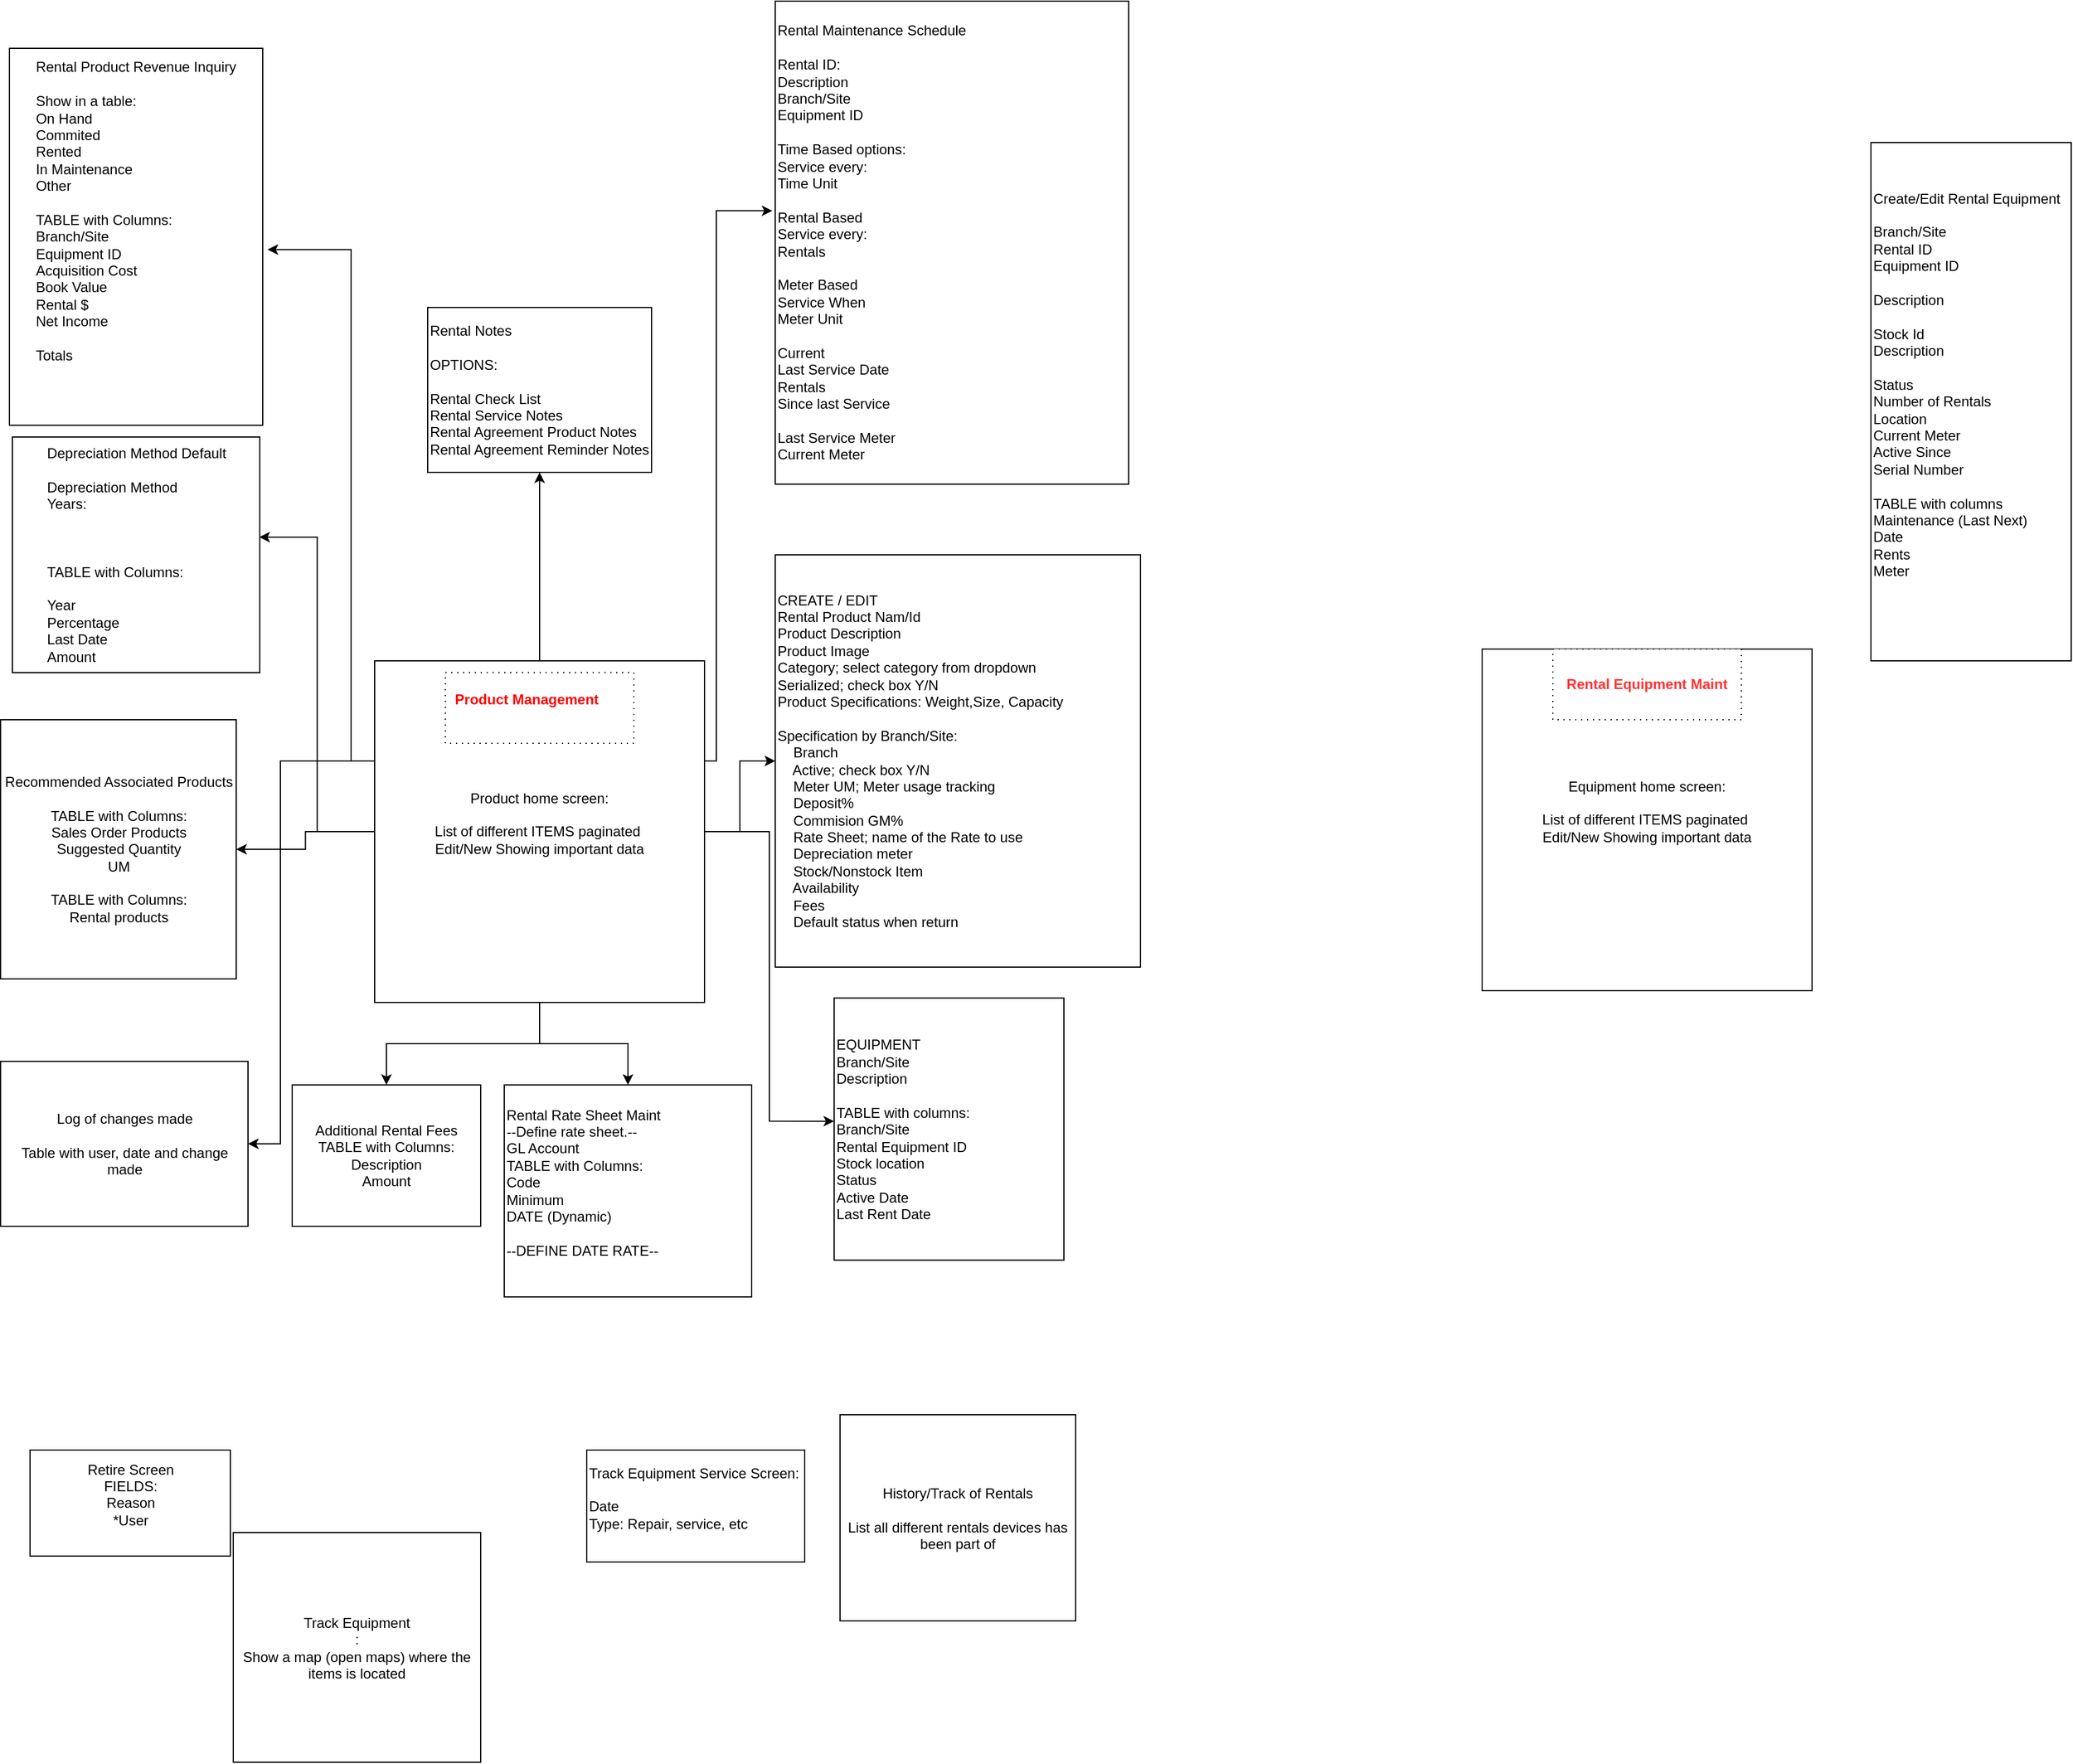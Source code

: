 <mxfile version="28.1.0">
  <diagram name="Page-1" id="-Bq5pmaMQpLumrQBqbNQ">
    <mxGraphModel dx="2940" dy="1777" grid="1" gridSize="10" guides="1" tooltips="1" connect="1" arrows="1" fold="1" page="1" pageScale="1" pageWidth="850" pageHeight="1100" math="0" shadow="0">
      <root>
        <mxCell id="0" />
        <mxCell id="1" parent="0" />
        <mxCell id="8BzuDYFggQnTBY4QK-u2-1" value="&lt;div align=&quot;left&quot;&gt;CREATE / EDIT&lt;br&gt;&lt;/div&gt;&lt;div align=&quot;left&quot;&gt;Rental Product Nam/Id &lt;br&gt;Product Description &amp;nbsp;&lt;br&gt;Product Image &lt;br&gt;Category; select category from dropdown &amp;nbsp;&lt;br&gt;Serialized; check box Y/N&amp;nbsp; &amp;nbsp;&lt;br&gt;Product Specifications: Weight,Size, Capacity &lt;br&gt;&lt;/div&gt;&lt;div align=&quot;left&quot;&gt;&lt;br&gt;&lt;/div&gt;&lt;div align=&quot;left&quot;&gt;Specification by Branch/Site:&lt;br&gt;&amp;nbsp;&amp;nbsp;&amp;nbsp; Branch&lt;br&gt;&amp;nbsp;&amp;nbsp;&amp;nbsp; Active; check box Y/N &lt;br&gt;&amp;nbsp;&amp;nbsp;&amp;nbsp; Meter UM; Meter usage tracking &lt;br&gt;&amp;nbsp;&amp;nbsp;&amp;nbsp; Deposit% &lt;br&gt;&amp;nbsp;&amp;nbsp;&amp;nbsp; Commision GM% &lt;br&gt;&amp;nbsp;&amp;nbsp;&amp;nbsp; Rate Sheet; name of the Rate to use &lt;br&gt;&amp;nbsp;&amp;nbsp;&amp;nbsp; Depreciation meter&amp;nbsp; &amp;nbsp;&lt;br&gt;&amp;nbsp;&amp;nbsp;&amp;nbsp; Stock/Nonstock Item &amp;nbsp;&lt;br&gt;&amp;nbsp;&amp;nbsp;&amp;nbsp; Availability &amp;nbsp;&lt;br&gt;&amp;nbsp;&amp;nbsp;&amp;nbsp; Fees &amp;nbsp;&lt;br&gt;&amp;nbsp;&amp;nbsp;&amp;nbsp; Default status when return &lt;br&gt;&lt;/div&gt;" style="rounded=0;whiteSpace=wrap;html=1;align=left;" parent="1" vertex="1">
          <mxGeometry x="-300" y="-80" width="310" height="350" as="geometry" />
        </mxCell>
        <mxCell id="8BzuDYFggQnTBY4QK-u2-5" value="&lt;div&gt;Retire Screen&lt;/div&gt;&lt;div&gt;FIELDS:&lt;/div&gt;&lt;div&gt;Reason&lt;/div&gt;&lt;div&gt;*User&lt;/div&gt;&lt;div&gt;&lt;br&gt;&lt;/div&gt;" style="whiteSpace=wrap;html=1;" parent="1" vertex="1">
          <mxGeometry x="-932.5" y="680" width="170" height="90" as="geometry" />
        </mxCell>
        <mxCell id="8BzuDYFggQnTBY4QK-u2-7" value="&lt;div&gt;Track Equipment Service Screen:&lt;/div&gt;&lt;div&gt;&lt;br&gt;&lt;/div&gt;&lt;div&gt;Date&lt;/div&gt;&lt;div&gt;Type: Repair, service, etc&lt;br&gt;&lt;/div&gt;&lt;div&gt;&lt;br&gt;&lt;/div&gt;" style="whiteSpace=wrap;html=1;align=left;rounded=0;" parent="1" vertex="1">
          <mxGeometry x="-460" y="680" width="185" height="95" as="geometry" />
        </mxCell>
        <mxCell id="8BzuDYFggQnTBY4QK-u2-10" style="edgeStyle=orthogonalEdgeStyle;rounded=0;orthogonalLoop=1;jettySize=auto;html=1;" parent="1" source="8BzuDYFggQnTBY4QK-u2-9" target="8BzuDYFggQnTBY4QK-u2-1" edge="1">
          <mxGeometry relative="1" as="geometry" />
        </mxCell>
        <mxCell id="1oFIDeBWXhiZoj1dIh_P-5" style="edgeStyle=orthogonalEdgeStyle;rounded=0;orthogonalLoop=1;jettySize=auto;html=1;entryX=0.5;entryY=0;entryDx=0;entryDy=0;" edge="1" parent="1" source="8BzuDYFggQnTBY4QK-u2-9" target="1oFIDeBWXhiZoj1dIh_P-4">
          <mxGeometry relative="1" as="geometry" />
        </mxCell>
        <mxCell id="1oFIDeBWXhiZoj1dIh_P-7" style="edgeStyle=orthogonalEdgeStyle;rounded=0;orthogonalLoop=1;jettySize=auto;html=1;" edge="1" parent="1" source="8BzuDYFggQnTBY4QK-u2-9" target="1oFIDeBWXhiZoj1dIh_P-6">
          <mxGeometry relative="1" as="geometry" />
        </mxCell>
        <mxCell id="1oFIDeBWXhiZoj1dIh_P-9" style="edgeStyle=orthogonalEdgeStyle;rounded=0;orthogonalLoop=1;jettySize=auto;html=1;" edge="1" parent="1" source="8BzuDYFggQnTBY4QK-u2-9" target="1oFIDeBWXhiZoj1dIh_P-8">
          <mxGeometry relative="1" as="geometry" />
        </mxCell>
        <mxCell id="1oFIDeBWXhiZoj1dIh_P-19" style="edgeStyle=orthogonalEdgeStyle;rounded=0;orthogonalLoop=1;jettySize=auto;html=1;entryX=1;entryY=0.5;entryDx=0;entryDy=0;" edge="1" parent="1" source="8BzuDYFggQnTBY4QK-u2-9" target="8BzuDYFggQnTBY4QK-u2-20">
          <mxGeometry relative="1" as="geometry">
            <Array as="points">
              <mxPoint x="-720" y="95" />
              <mxPoint x="-720" y="420" />
            </Array>
          </mxGeometry>
        </mxCell>
        <mxCell id="8BzuDYFggQnTBY4QK-u2-9" value="&lt;div&gt;Product home screen:&lt;/div&gt;&lt;div&gt;&lt;br&gt;&lt;/div&gt;&lt;div&gt;List of different ITEMS paginated&amp;nbsp; &lt;br&gt;&lt;/div&gt;&lt;div&gt;Edit/New Showing important data&lt;br&gt;&lt;/div&gt;&lt;div&gt;&lt;br&gt;&lt;/div&gt;" style="rounded=0;whiteSpace=wrap;html=1;" parent="1" vertex="1">
          <mxGeometry x="-640" y="10" width="280" height="290" as="geometry" />
        </mxCell>
        <mxCell id="8BzuDYFggQnTBY4QK-u2-14" value="Track Equipment&lt;br&gt;&lt;div&gt;:&lt;/div&gt;&lt;div&gt;Show a map (open maps) where the items is located&lt;br&gt;&lt;/div&gt;" style="whiteSpace=wrap;html=1;rounded=0;" parent="1" vertex="1">
          <mxGeometry x="-760" y="750" width="210" height="195" as="geometry" />
        </mxCell>
        <mxCell id="8BzuDYFggQnTBY4QK-u2-16" value="&lt;div&gt;History/Track of Rentals&lt;/div&gt;&lt;div&gt;&lt;br&gt;&lt;/div&gt;&lt;div&gt;List all different rentals devices has been part of&lt;br&gt;&lt;/div&gt;" style="whiteSpace=wrap;html=1;rounded=0;" parent="1" vertex="1">
          <mxGeometry x="-245" y="650" width="200" height="175" as="geometry" />
        </mxCell>
        <mxCell id="8BzuDYFggQnTBY4QK-u2-20" value="&lt;div&gt;Log of changes made&lt;/div&gt;&lt;div&gt;&lt;br&gt;&lt;/div&gt;&lt;div&gt;Table with user, date and change made&lt;br&gt;&lt;/div&gt;" style="rounded=0;whiteSpace=wrap;html=1;" parent="1" vertex="1">
          <mxGeometry x="-957.5" y="350" width="210" height="140" as="geometry" />
        </mxCell>
        <mxCell id="1oFIDeBWXhiZoj1dIh_P-1" value="&lt;div align=&quot;left&quot;&gt;EQUIPMENT&lt;/div&gt;&lt;div align=&quot;left&quot;&gt;Branch/Site&lt;/div&gt;&lt;div align=&quot;left&quot;&gt;Description&lt;/div&gt;&lt;div align=&quot;left&quot;&gt;&lt;br&gt;&lt;/div&gt;&lt;div align=&quot;left&quot;&gt;TABLE with columns:&lt;/div&gt;&lt;div align=&quot;left&quot;&gt;Branch/Site&lt;/div&gt;&lt;div align=&quot;left&quot;&gt;Rental Equipment ID&lt;/div&gt;&lt;div align=&quot;left&quot;&gt;Stock location&lt;/div&gt;&lt;div align=&quot;left&quot;&gt;Status&lt;/div&gt;&lt;div align=&quot;left&quot;&gt;Active Date&lt;/div&gt;&lt;div align=&quot;left&quot;&gt;Last Rent Date&lt;br&gt;&lt;/div&gt;" style="whiteSpace=wrap;html=1;align=left;" vertex="1" parent="1">
          <mxGeometry x="-250" y="296.25" width="195" height="222.5" as="geometry" />
        </mxCell>
        <mxCell id="1oFIDeBWXhiZoj1dIh_P-2" style="edgeStyle=orthogonalEdgeStyle;rounded=0;orthogonalLoop=1;jettySize=auto;html=1;entryX=0;entryY=0.47;entryDx=0;entryDy=0;entryPerimeter=0;" edge="1" parent="1" source="8BzuDYFggQnTBY4QK-u2-9" target="1oFIDeBWXhiZoj1dIh_P-1">
          <mxGeometry relative="1" as="geometry" />
        </mxCell>
        <mxCell id="1oFIDeBWXhiZoj1dIh_P-4" value="&lt;div align=&quot;left&quot;&gt;Rental Rate Sheet Maint&lt;/div&gt;&lt;div align=&quot;left&quot;&gt;--Define rate sheet.--&lt;/div&gt;&lt;div align=&quot;left&quot;&gt;GL Account&lt;/div&gt;&lt;div align=&quot;left&quot;&gt;TABLE with Columns:&lt;/div&gt;&lt;div align=&quot;left&quot;&gt;Code&lt;/div&gt;&lt;div align=&quot;left&quot;&gt;Minimum&lt;/div&gt;&lt;div align=&quot;left&quot;&gt;DATE (Dynamic)&lt;/div&gt;&lt;div align=&quot;left&quot;&gt;&lt;br&gt;&lt;/div&gt;&lt;div align=&quot;left&quot;&gt;--DEFINE DATE RATE--&lt;/div&gt;&lt;div align=&quot;left&quot;&gt;&lt;br&gt;&lt;/div&gt;" style="whiteSpace=wrap;html=1;align=left;" vertex="1" parent="1">
          <mxGeometry x="-530" y="370" width="210" height="180" as="geometry" />
        </mxCell>
        <mxCell id="1oFIDeBWXhiZoj1dIh_P-6" value="&lt;div&gt;Additional Rental Fees&lt;/div&gt;&lt;div&gt;TABLE with Columns:&lt;/div&gt;&lt;div&gt;Description&lt;/div&gt;&lt;div&gt;Amount&lt;br&gt;&lt;/div&gt;" style="whiteSpace=wrap;html=1;" vertex="1" parent="1">
          <mxGeometry x="-710" y="370" width="160" height="120" as="geometry" />
        </mxCell>
        <mxCell id="1oFIDeBWXhiZoj1dIh_P-8" value="&lt;div&gt;Recommended Associated Products&lt;/div&gt;&lt;br&gt;&lt;div&gt;TABLE with Columns:&lt;/div&gt;&lt;div&gt;Sales Order Products&lt;/div&gt;&lt;div&gt;Suggested Quantity&lt;/div&gt;&lt;div&gt;UM&lt;/div&gt;&lt;div&gt;&lt;br&gt;&lt;/div&gt;&lt;div&gt;TABLE with Columns:&lt;/div&gt;&lt;div&gt;Rental products&lt;br&gt;&lt;/div&gt;" style="whiteSpace=wrap;html=1;" vertex="1" parent="1">
          <mxGeometry x="-957.5" y="60" width="200" height="220" as="geometry" />
        </mxCell>
        <mxCell id="1oFIDeBWXhiZoj1dIh_P-10" value="&lt;div align=&quot;left&quot;&gt;Depreciation Method Default&lt;/div&gt;&lt;div align=&quot;left&quot;&gt;&lt;br&gt;&lt;/div&gt;&lt;div align=&quot;left&quot;&gt;Depreciation Method&lt;br&gt;Years:&lt;/div&gt;&lt;div align=&quot;left&quot;&gt;&lt;br&gt;&lt;/div&gt;&lt;div align=&quot;left&quot;&gt;&lt;br&gt;&lt;/div&gt;&lt;div align=&quot;left&quot;&gt;&lt;br&gt;&lt;/div&gt;&lt;div align=&quot;left&quot;&gt;TABLE with Columns:&lt;/div&gt;&lt;div align=&quot;left&quot;&gt;&lt;br&gt;&lt;/div&gt;&lt;div align=&quot;left&quot;&gt;Year&lt;/div&gt;&lt;div align=&quot;left&quot;&gt;Percentage &lt;br&gt;&lt;/div&gt;&lt;div align=&quot;left&quot;&gt;Last Date&lt;/div&gt;&lt;div align=&quot;left&quot;&gt;Amount&lt;br&gt;&lt;/div&gt;" style="whiteSpace=wrap;html=1;" vertex="1" parent="1">
          <mxGeometry x="-947.5" y="-180" width="210" height="200" as="geometry" />
        </mxCell>
        <mxCell id="1oFIDeBWXhiZoj1dIh_P-11" style="edgeStyle=orthogonalEdgeStyle;rounded=0;orthogonalLoop=1;jettySize=auto;html=1;entryX=0.998;entryY=0.425;entryDx=0;entryDy=0;entryPerimeter=0;" edge="1" parent="1" source="8BzuDYFggQnTBY4QK-u2-9" target="1oFIDeBWXhiZoj1dIh_P-10">
          <mxGeometry relative="1" as="geometry" />
        </mxCell>
        <mxCell id="1oFIDeBWXhiZoj1dIh_P-12" value="&lt;div align=&quot;left&quot;&gt;Rental Maintenance Schedule&lt;br&gt;&lt;/div&gt;&lt;div align=&quot;left&quot;&gt;&lt;br&gt;&lt;/div&gt;&lt;div align=&quot;left&quot;&gt;Rental ID:&lt;/div&gt;&lt;div align=&quot;left&quot;&gt;Description&lt;/div&gt;&lt;div align=&quot;left&quot;&gt;Branch/Site&lt;/div&gt;&lt;div align=&quot;left&quot;&gt;Equipment ID&lt;/div&gt;&lt;div align=&quot;left&quot;&gt;&lt;br&gt;&lt;/div&gt;&lt;div align=&quot;left&quot;&gt;Time Based options:&lt;/div&gt;&lt;div align=&quot;left&quot;&gt;Service every: &lt;br&gt;&lt;/div&gt;&lt;div align=&quot;left&quot;&gt;Time Unit&lt;/div&gt;&lt;div align=&quot;left&quot;&gt;&lt;br&gt;&lt;/div&gt;&lt;div align=&quot;left&quot;&gt;Rental Based&lt;/div&gt;&lt;div align=&quot;left&quot;&gt;Service every: &lt;br&gt;&lt;/div&gt;&lt;div align=&quot;left&quot;&gt;Rentals&lt;/div&gt;&lt;div align=&quot;left&quot;&gt;&lt;br&gt;&lt;/div&gt;&lt;div align=&quot;left&quot;&gt;Meter Based&lt;/div&gt;&lt;div align=&quot;left&quot;&gt;Service When&lt;/div&gt;&lt;div align=&quot;left&quot;&gt;Meter Unit&lt;/div&gt;&lt;div align=&quot;left&quot;&gt;&lt;br&gt;&lt;/div&gt;&lt;div align=&quot;left&quot;&gt;Current&lt;/div&gt;&lt;div align=&quot;left&quot;&gt;Last Service Date&lt;/div&gt;&lt;div align=&quot;left&quot;&gt;Rentals&lt;/div&gt;&lt;div align=&quot;left&quot;&gt;Since last Service&lt;/div&gt;&lt;div align=&quot;left&quot;&gt;&lt;br&gt;&lt;/div&gt;&lt;div align=&quot;left&quot;&gt;Last Service Meter&lt;/div&gt;&lt;div align=&quot;left&quot;&gt;Current Meter&lt;br&gt;&lt;/div&gt;" style="whiteSpace=wrap;html=1;align=left;" vertex="1" parent="1">
          <mxGeometry x="-300" y="-550" width="300" height="410" as="geometry" />
        </mxCell>
        <mxCell id="1oFIDeBWXhiZoj1dIh_P-14" style="edgeStyle=orthogonalEdgeStyle;rounded=0;orthogonalLoop=1;jettySize=auto;html=1;entryX=-0.008;entryY=0.434;entryDx=0;entryDy=0;entryPerimeter=0;" edge="1" parent="1" source="8BzuDYFggQnTBY4QK-u2-9" target="1oFIDeBWXhiZoj1dIh_P-12">
          <mxGeometry relative="1" as="geometry">
            <Array as="points">
              <mxPoint x="-350" y="95" />
              <mxPoint x="-350" y="-372" />
            </Array>
          </mxGeometry>
        </mxCell>
        <mxCell id="1oFIDeBWXhiZoj1dIh_P-15" value="&lt;div align=&quot;left&quot;&gt;Rental Product Revenue Inquiry&lt;/div&gt;&lt;div align=&quot;left&quot;&gt;&lt;br&gt;&lt;/div&gt;&lt;div align=&quot;left&quot;&gt;Show in a table:&lt;/div&gt;&lt;div align=&quot;left&quot;&gt;On Hand&lt;/div&gt;&lt;div align=&quot;left&quot;&gt;Commited&lt;/div&gt;&lt;div align=&quot;left&quot;&gt;Rented&lt;/div&gt;&lt;div align=&quot;left&quot;&gt;In Maintenance&lt;/div&gt;&lt;div align=&quot;left&quot;&gt;Other&lt;/div&gt;&lt;div align=&quot;left&quot;&gt;&lt;br&gt;&lt;/div&gt;&lt;div align=&quot;left&quot;&gt;TABLE with Columns:&lt;/div&gt;&lt;div align=&quot;left&quot;&gt;Branch/Site&lt;/div&gt;&lt;div align=&quot;left&quot;&gt;Equipment ID&lt;/div&gt;&lt;div align=&quot;left&quot;&gt;Acquisition Cost&lt;/div&gt;&lt;div align=&quot;left&quot;&gt;Book Value&lt;/div&gt;&lt;div align=&quot;left&quot;&gt;Rental $&lt;/div&gt;&lt;div align=&quot;left&quot;&gt;Net Income&lt;/div&gt;&lt;div align=&quot;left&quot;&gt;&lt;br&gt;&lt;/div&gt;&lt;div align=&quot;left&quot;&gt;Totals&lt;/div&gt;&lt;div&gt;&lt;br&gt;&lt;/div&gt;&lt;div&gt;&lt;br&gt;&lt;/div&gt;&lt;div&gt;&lt;br&gt;&lt;/div&gt;" style="whiteSpace=wrap;html=1;" vertex="1" parent="1">
          <mxGeometry x="-950" y="-510" width="215" height="320" as="geometry" />
        </mxCell>
        <mxCell id="1oFIDeBWXhiZoj1dIh_P-17" style="edgeStyle=orthogonalEdgeStyle;rounded=0;orthogonalLoop=1;jettySize=auto;html=1;entryX=1.019;entryY=0.534;entryDx=0;entryDy=0;entryPerimeter=0;" edge="1" parent="1" source="8BzuDYFggQnTBY4QK-u2-9" target="1oFIDeBWXhiZoj1dIh_P-15">
          <mxGeometry relative="1" as="geometry">
            <Array as="points">
              <mxPoint x="-660" y="95" />
              <mxPoint x="-660" y="-339" />
            </Array>
          </mxGeometry>
        </mxCell>
        <mxCell id="1oFIDeBWXhiZoj1dIh_P-20" value="&lt;div align=&quot;left&quot;&gt;Rental Notes&lt;/div&gt;&lt;div align=&quot;left&quot;&gt;&lt;br&gt;&lt;/div&gt;&lt;div align=&quot;left&quot;&gt;OPTIONS:&lt;/div&gt;&lt;div align=&quot;left&quot;&gt;&lt;br&gt;&lt;/div&gt;&lt;div align=&quot;left&quot;&gt;Rental Check List&lt;/div&gt;&lt;div align=&quot;left&quot;&gt;Rental Service Notes&lt;br&gt;&lt;/div&gt;&lt;div align=&quot;left&quot;&gt;Rental Agreement Product Notes&lt;br&gt;&lt;/div&gt;&lt;div align=&quot;left&quot;&gt;Rental Agreement Reminder Notes&lt;br&gt;&lt;/div&gt;" style="whiteSpace=wrap;html=1;" vertex="1" parent="1">
          <mxGeometry x="-595" y="-290" width="190" height="140" as="geometry" />
        </mxCell>
        <mxCell id="1oFIDeBWXhiZoj1dIh_P-21" style="edgeStyle=orthogonalEdgeStyle;rounded=0;orthogonalLoop=1;jettySize=auto;html=1;entryX=0.5;entryY=1;entryDx=0;entryDy=0;" edge="1" parent="1" source="8BzuDYFggQnTBY4QK-u2-9" target="1oFIDeBWXhiZoj1dIh_P-20">
          <mxGeometry relative="1" as="geometry" />
        </mxCell>
        <mxCell id="8BzuDYFggQnTBY4QK-u2-2" value="&lt;br&gt;&lt;br&gt;&lt;br&gt;&lt;br&gt;&lt;p style=&quot;text-indent:-.25in;mso-list:l0 level1 lfo1&quot; class=&quot;MsoListParagraph&quot;&gt;&lt;span style=&quot;font-family: Wingdings; color: red;&quot;&gt;&lt;span style=&quot;mso-list:Ignore&quot;&gt;&lt;span style=&quot;font:7.0pt &amp;quot;Times New Roman&amp;quot;&quot;&gt;&amp;nbsp;&lt;/span&gt;&lt;/span&gt;&lt;/span&gt;&lt;b&gt;&lt;span style=&quot;color: red;&quot;&gt;Product Management&lt;/span&gt;&lt;/b&gt;&lt;/p&gt;&lt;br&gt;&lt;br&gt;&lt;br&gt;&lt;br&gt;&lt;div&gt;&lt;br&gt;&lt;/div&gt;" style="whiteSpace=wrap;html=1;dashed=1;dashPattern=1 4;" parent="1" vertex="1">
          <mxGeometry x="-580" y="20" width="160" height="60" as="geometry" />
        </mxCell>
        <mxCell id="1oFIDeBWXhiZoj1dIh_P-23" value="&lt;div&gt;Equipment home screen:&lt;/div&gt;&lt;div&gt;&lt;br&gt;&lt;/div&gt;&lt;div&gt;List of different ITEMS paginated&amp;nbsp; &lt;br&gt;&lt;/div&gt;&lt;div&gt;Edit/New Showing important data&lt;br&gt;&lt;/div&gt;&lt;div&gt;&lt;br&gt;&lt;/div&gt;" style="rounded=0;whiteSpace=wrap;html=1;" vertex="1" parent="1">
          <mxGeometry x="300" width="280" height="290" as="geometry" />
        </mxCell>
        <mxCell id="1oFIDeBWXhiZoj1dIh_P-24" value="&lt;b&gt;&lt;span style=&quot;color: rgb(255, 51, 51);&quot;&gt;Rental Equipment Maint&lt;br&gt;&lt;/span&gt;&lt;/b&gt;" style="whiteSpace=wrap;html=1;dashed=1;dashPattern=1 4;" vertex="1" parent="1">
          <mxGeometry x="360" width="160" height="60" as="geometry" />
        </mxCell>
        <mxCell id="1oFIDeBWXhiZoj1dIh_P-25" value="&lt;div align=&quot;left&quot;&gt;Create/Edit Rental Equipment&lt;/div&gt;&lt;div align=&quot;left&quot;&gt;&lt;br&gt;&lt;/div&gt;&lt;div align=&quot;left&quot;&gt;Branch/Site&lt;/div&gt;&lt;div align=&quot;left&quot;&gt;Rental ID&lt;/div&gt;&lt;div align=&quot;left&quot;&gt;Equipment ID&lt;/div&gt;&lt;div align=&quot;left&quot;&gt;&lt;br&gt;&lt;/div&gt;&lt;div align=&quot;left&quot;&gt;Description&lt;/div&gt;&lt;div align=&quot;left&quot;&gt;&lt;br&gt;&lt;/div&gt;&lt;div align=&quot;left&quot;&gt;Stock Id&lt;/div&gt;&lt;div align=&quot;left&quot;&gt;Description&lt;/div&gt;&lt;div align=&quot;left&quot;&gt;&lt;br&gt;&lt;/div&gt;&lt;div align=&quot;left&quot;&gt;Status&lt;/div&gt;&lt;div align=&quot;left&quot;&gt;Number of Rentals&lt;/div&gt;&lt;div align=&quot;left&quot;&gt;Location&lt;/div&gt;&lt;div align=&quot;left&quot;&gt;Current Meter&lt;/div&gt;&lt;div align=&quot;left&quot;&gt;Active Since&lt;/div&gt;&lt;div align=&quot;left&quot;&gt;Serial Number&lt;/div&gt;&lt;div align=&quot;left&quot;&gt;&lt;br&gt;&lt;/div&gt;&lt;div align=&quot;left&quot;&gt;TABLE with columns&lt;/div&gt;&lt;div align=&quot;left&quot;&gt;Maintenance (Last Next)&lt;/div&gt;&lt;div align=&quot;left&quot;&gt;Date&lt;/div&gt;&lt;div align=&quot;left&quot;&gt;Rents&lt;/div&gt;&lt;div align=&quot;left&quot;&gt;Meter&lt;br&gt;&lt;/div&gt;&lt;div align=&quot;left&quot;&gt;&lt;br&gt;&lt;/div&gt;&lt;div align=&quot;left&quot;&gt;&lt;br&gt;&lt;/div&gt;" style="whiteSpace=wrap;html=1;align=left;" vertex="1" parent="1">
          <mxGeometry x="630" y="-430" width="170" height="440" as="geometry" />
        </mxCell>
      </root>
    </mxGraphModel>
  </diagram>
</mxfile>
